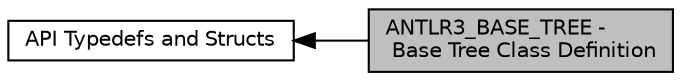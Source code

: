 digraph "ANTLR3_BASE_TREE - Base Tree Class Definition"
{
  edge [fontname="Helvetica",fontsize="10",labelfontname="Helvetica",labelfontsize="10"];
  node [fontname="Helvetica",fontsize="10",shape=record];
  rankdir=LR;
  Node0 [label="ANTLR3_BASE_TREE -\l Base Tree Class Definition",height=0.2,width=0.4,color="black", fillcolor="grey75", style="filled", fontcolor="black"];
  Node1 [label="API Typedefs and Structs",height=0.2,width=0.4,color="black", fillcolor="white", style="filled",URL="$dc/d02/group__apistructures.html"];
  Node1->Node0 [shape=plaintext, dir="back", style="solid"];
}
